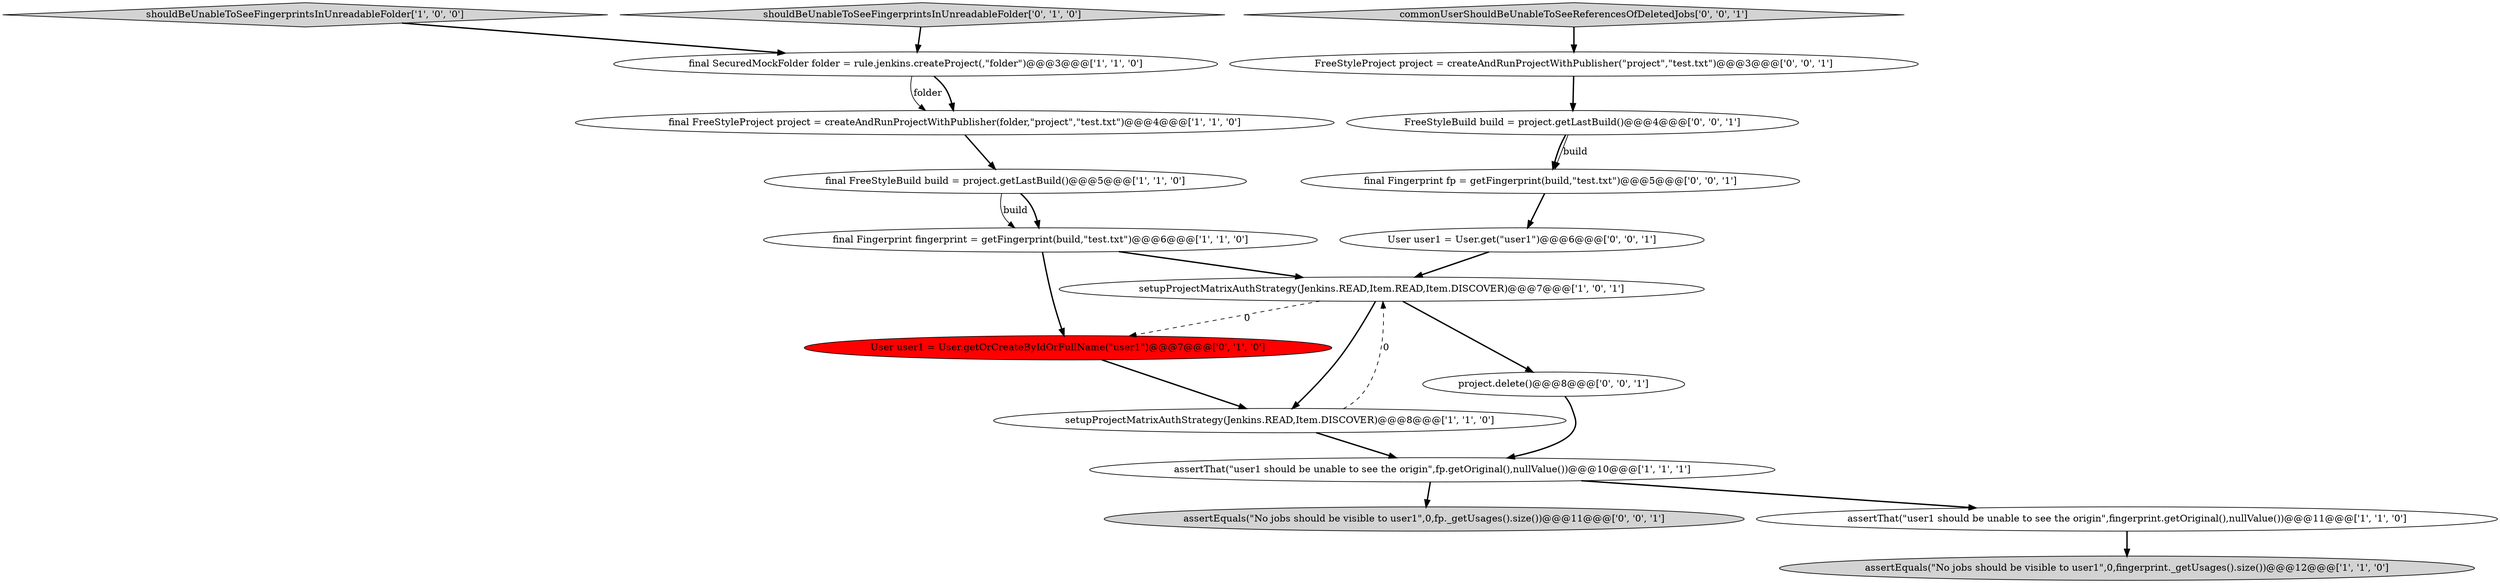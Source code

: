 digraph {
2 [style = filled, label = "assertEquals(\"No jobs should be visible to user1\",0,fingerprint._getUsages().size())@@@12@@@['1', '1', '0']", fillcolor = lightgray, shape = ellipse image = "AAA0AAABBB1BBB"];
14 [style = filled, label = "User user1 = User.get(\"user1\")@@@6@@@['0', '0', '1']", fillcolor = white, shape = ellipse image = "AAA0AAABBB3BBB"];
4 [style = filled, label = "final FreeStyleProject project = createAndRunProjectWithPublisher(folder,\"project\",\"test.txt\")@@@4@@@['1', '1', '0']", fillcolor = white, shape = ellipse image = "AAA0AAABBB1BBB"];
1 [style = filled, label = "setupProjectMatrixAuthStrategy(Jenkins.READ,Item.READ,Item.DISCOVER)@@@7@@@['1', '0', '1']", fillcolor = white, shape = ellipse image = "AAA0AAABBB1BBB"];
6 [style = filled, label = "final Fingerprint fingerprint = getFingerprint(build,\"test.txt\")@@@6@@@['1', '1', '0']", fillcolor = white, shape = ellipse image = "AAA0AAABBB1BBB"];
13 [style = filled, label = "project.delete()@@@8@@@['0', '0', '1']", fillcolor = white, shape = ellipse image = "AAA0AAABBB3BBB"];
17 [style = filled, label = "assertEquals(\"No jobs should be visible to user1\",0,fp._getUsages().size())@@@11@@@['0', '0', '1']", fillcolor = lightgray, shape = ellipse image = "AAA0AAABBB3BBB"];
15 [style = filled, label = "FreeStyleProject project = createAndRunProjectWithPublisher(\"project\",\"test.txt\")@@@3@@@['0', '0', '1']", fillcolor = white, shape = ellipse image = "AAA0AAABBB3BBB"];
10 [style = filled, label = "User user1 = User.getOrCreateByIdOrFullName(\"user1\")@@@7@@@['0', '1', '0']", fillcolor = red, shape = ellipse image = "AAA1AAABBB2BBB"];
16 [style = filled, label = "final Fingerprint fp = getFingerprint(build,\"test.txt\")@@@5@@@['0', '0', '1']", fillcolor = white, shape = ellipse image = "AAA0AAABBB3BBB"];
3 [style = filled, label = "setupProjectMatrixAuthStrategy(Jenkins.READ,Item.DISCOVER)@@@8@@@['1', '1', '0']", fillcolor = white, shape = ellipse image = "AAA0AAABBB1BBB"];
18 [style = filled, label = "FreeStyleBuild build = project.getLastBuild()@@@4@@@['0', '0', '1']", fillcolor = white, shape = ellipse image = "AAA0AAABBB3BBB"];
9 [style = filled, label = "assertThat(\"user1 should be unable to see the origin\",fp.getOriginal(),nullValue())@@@10@@@['1', '1', '1']", fillcolor = white, shape = ellipse image = "AAA0AAABBB1BBB"];
0 [style = filled, label = "shouldBeUnableToSeeFingerprintsInUnreadableFolder['1', '0', '0']", fillcolor = lightgray, shape = diamond image = "AAA0AAABBB1BBB"];
11 [style = filled, label = "shouldBeUnableToSeeFingerprintsInUnreadableFolder['0', '1', '0']", fillcolor = lightgray, shape = diamond image = "AAA0AAABBB2BBB"];
5 [style = filled, label = "assertThat(\"user1 should be unable to see the origin\",fingerprint.getOriginal(),nullValue())@@@11@@@['1', '1', '0']", fillcolor = white, shape = ellipse image = "AAA0AAABBB1BBB"];
12 [style = filled, label = "commonUserShouldBeUnableToSeeReferencesOfDeletedJobs['0', '0', '1']", fillcolor = lightgray, shape = diamond image = "AAA0AAABBB3BBB"];
8 [style = filled, label = "final FreeStyleBuild build = project.getLastBuild()@@@5@@@['1', '1', '0']", fillcolor = white, shape = ellipse image = "AAA0AAABBB1BBB"];
7 [style = filled, label = "final SecuredMockFolder folder = rule.jenkins.createProject(,\"folder\")@@@3@@@['1', '1', '0']", fillcolor = white, shape = ellipse image = "AAA0AAABBB1BBB"];
3->1 [style = dashed, label="0"];
18->16 [style = solid, label="build"];
12->15 [style = bold, label=""];
1->3 [style = bold, label=""];
10->3 [style = bold, label=""];
9->17 [style = bold, label=""];
8->6 [style = bold, label=""];
1->10 [style = dashed, label="0"];
7->4 [style = bold, label=""];
15->18 [style = bold, label=""];
1->13 [style = bold, label=""];
14->1 [style = bold, label=""];
0->7 [style = bold, label=""];
3->9 [style = bold, label=""];
6->1 [style = bold, label=""];
5->2 [style = bold, label=""];
8->6 [style = solid, label="build"];
7->4 [style = solid, label="folder"];
6->10 [style = bold, label=""];
9->5 [style = bold, label=""];
4->8 [style = bold, label=""];
16->14 [style = bold, label=""];
13->9 [style = bold, label=""];
11->7 [style = bold, label=""];
18->16 [style = bold, label=""];
}
